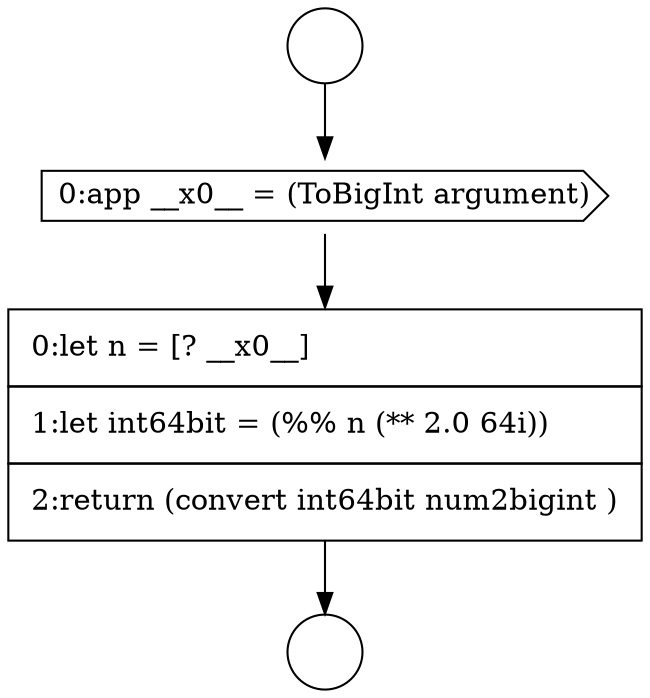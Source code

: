 digraph {
  node656 [shape=circle label=" " color="black" fillcolor="white" style=filled]
  node658 [shape=cds, label=<<font color="black">0:app __x0__ = (ToBigInt argument)</font>> color="black" fillcolor="white" style=filled]
  node659 [shape=none, margin=0, label=<<font color="black">
    <table border="0" cellborder="1" cellspacing="0" cellpadding="10">
      <tr><td align="left">0:let n = [? __x0__]</td></tr>
      <tr><td align="left">1:let int64bit = (%% n (** 2.0 64i))</td></tr>
      <tr><td align="left">2:return (convert int64bit num2bigint )</td></tr>
    </table>
  </font>> color="black" fillcolor="white" style=filled]
  node657 [shape=circle label=" " color="black" fillcolor="white" style=filled]
  node656 -> node658 [ color="black"]
  node658 -> node659 [ color="black"]
  node659 -> node657 [ color="black"]
}
